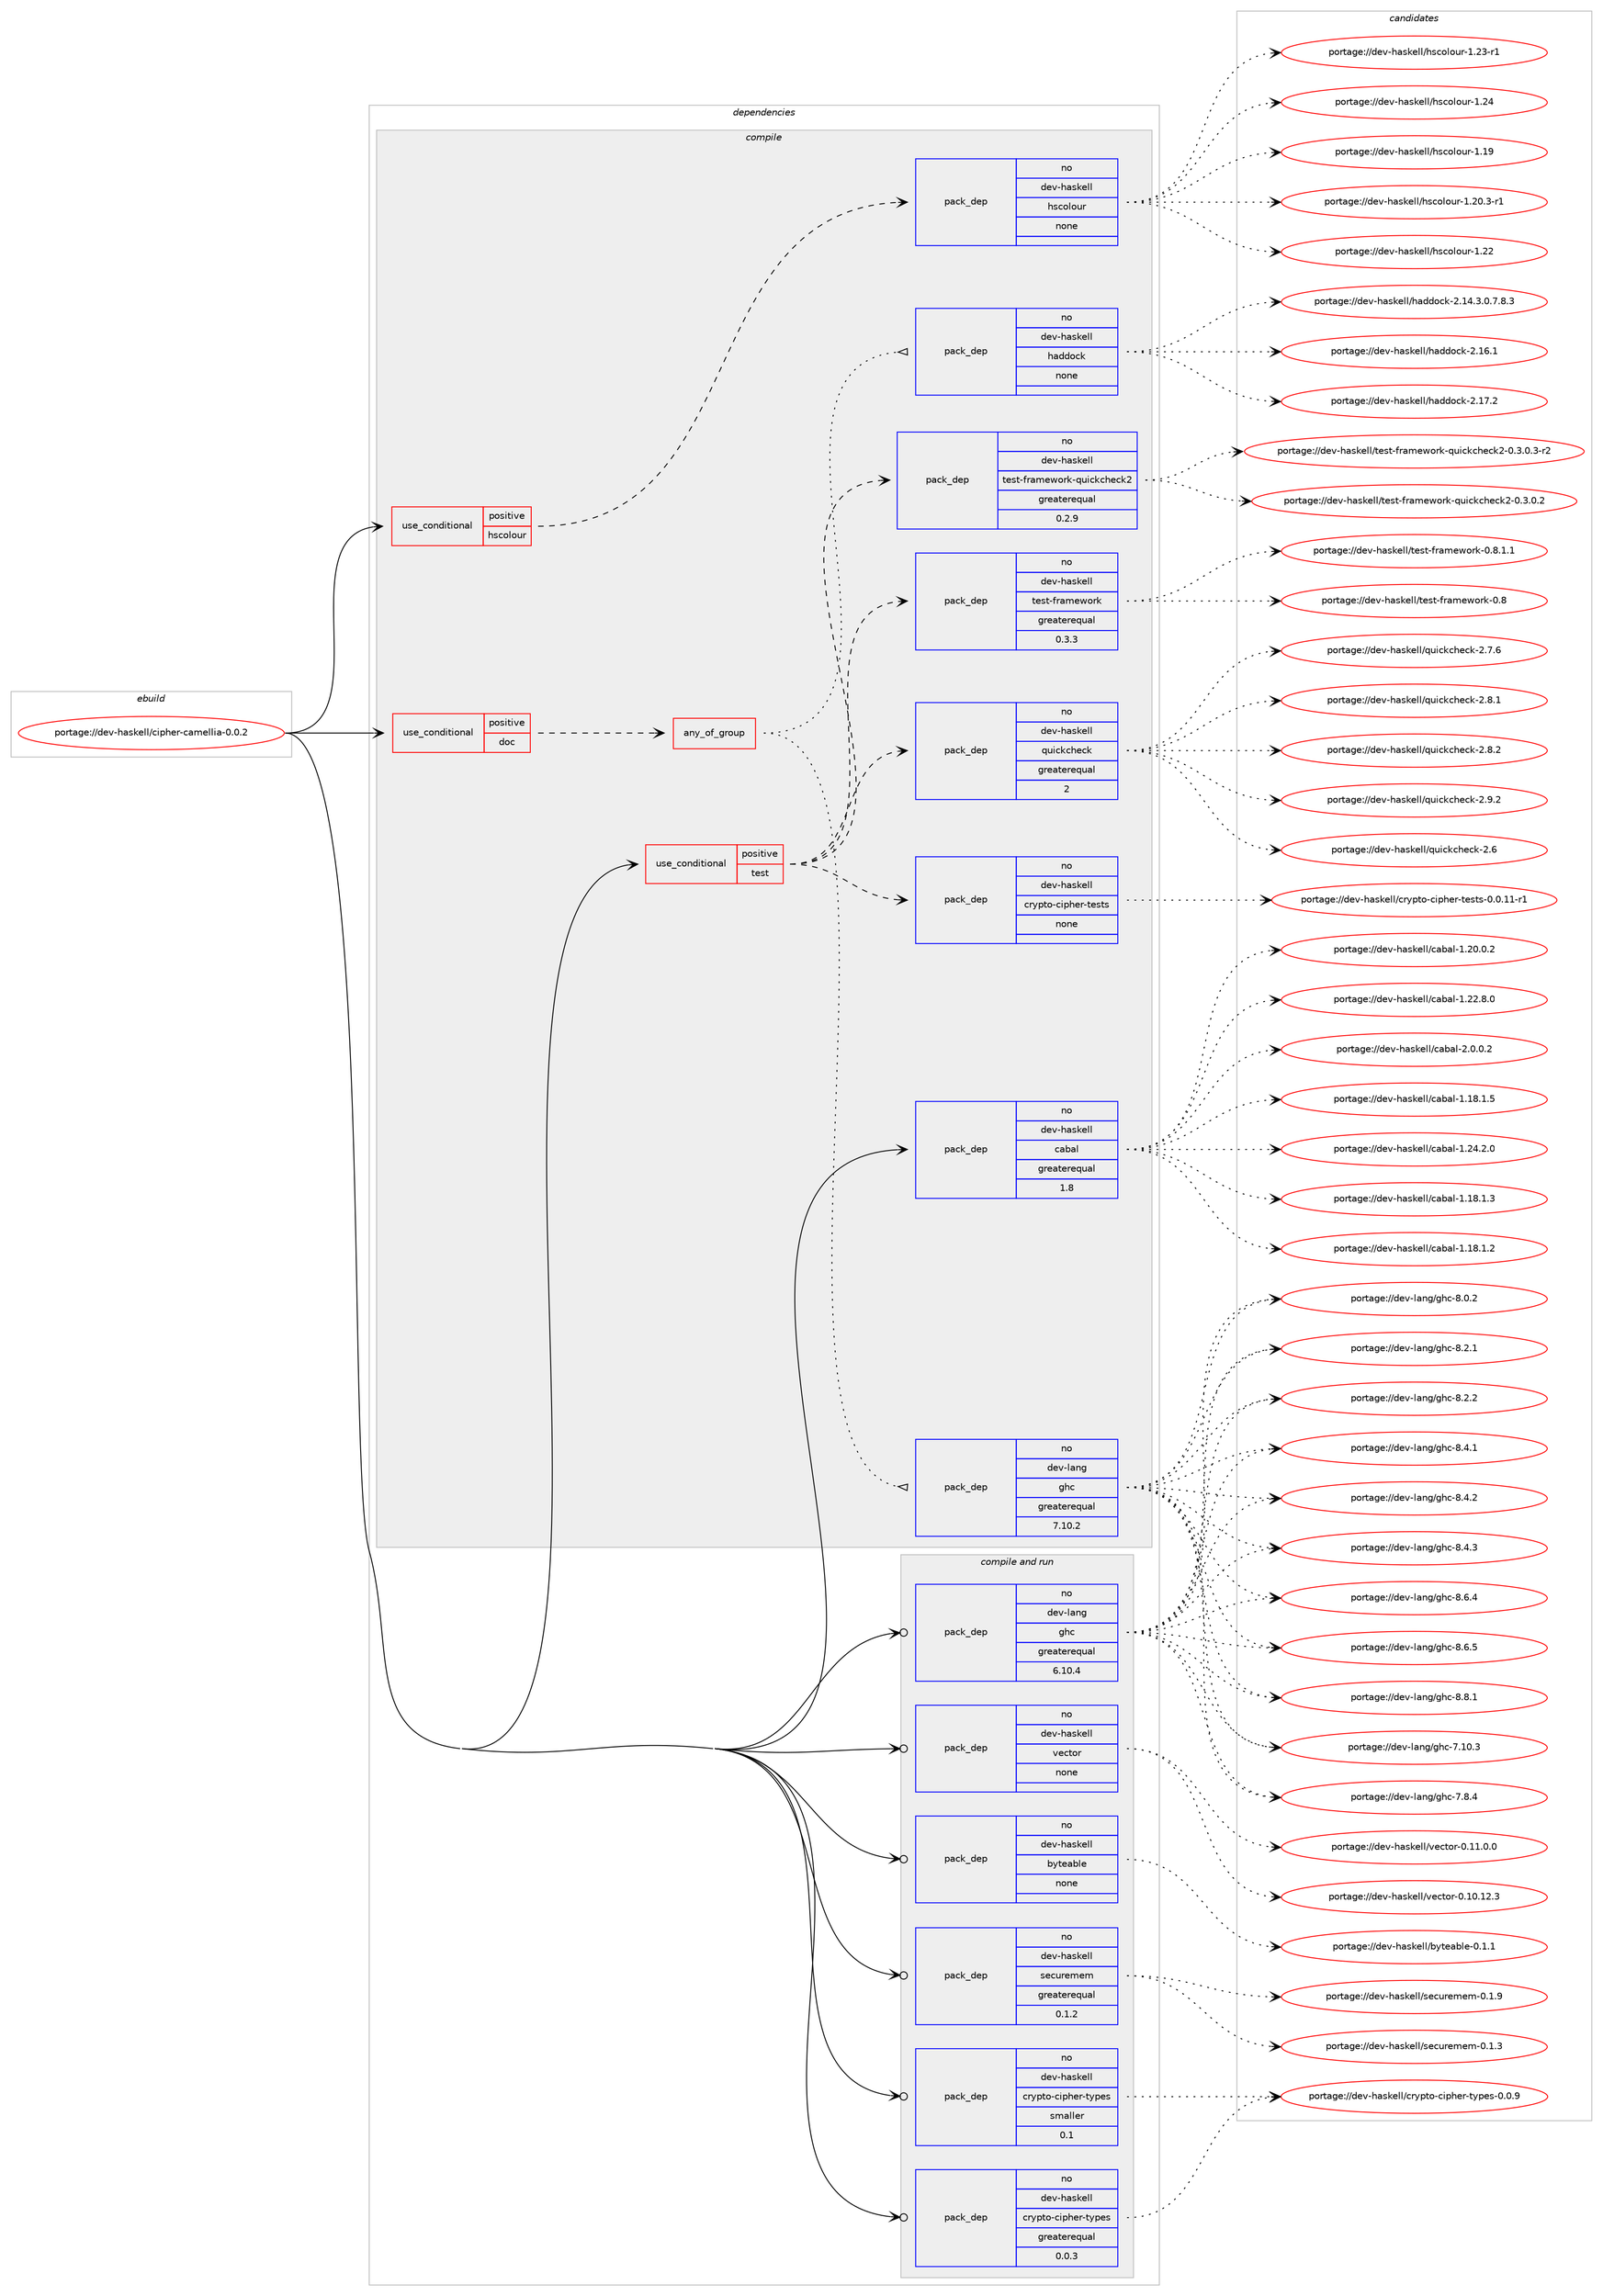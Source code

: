 digraph prolog {

# *************
# Graph options
# *************

newrank=true;
concentrate=true;
compound=true;
graph [rankdir=LR,fontname=Helvetica,fontsize=10,ranksep=1.5];#, ranksep=2.5, nodesep=0.2];
edge  [arrowhead=vee];
node  [fontname=Helvetica,fontsize=10];

# **********
# The ebuild
# **********

subgraph cluster_leftcol {
color=gray;
rank=same;
label=<<i>ebuild</i>>;
id [label="portage://dev-haskell/cipher-camellia-0.0.2", color=red, width=4, href="../dev-haskell/cipher-camellia-0.0.2.svg"];
}

# ****************
# The dependencies
# ****************

subgraph cluster_midcol {
color=gray;
label=<<i>dependencies</i>>;
subgraph cluster_compile {
fillcolor="#eeeeee";
style=filled;
label=<<i>compile</i>>;
subgraph cond14553 {
dependency64105 [label=<<TABLE BORDER="0" CELLBORDER="1" CELLSPACING="0" CELLPADDING="4"><TR><TD ROWSPAN="3" CELLPADDING="10">use_conditional</TD></TR><TR><TD>positive</TD></TR><TR><TD>doc</TD></TR></TABLE>>, shape=none, color=red];
subgraph any1448 {
dependency64106 [label=<<TABLE BORDER="0" CELLBORDER="1" CELLSPACING="0" CELLPADDING="4"><TR><TD CELLPADDING="10">any_of_group</TD></TR></TABLE>>, shape=none, color=red];subgraph pack48047 {
dependency64107 [label=<<TABLE BORDER="0" CELLBORDER="1" CELLSPACING="0" CELLPADDING="4" WIDTH="220"><TR><TD ROWSPAN="6" CELLPADDING="30">pack_dep</TD></TR><TR><TD WIDTH="110">no</TD></TR><TR><TD>dev-haskell</TD></TR><TR><TD>haddock</TD></TR><TR><TD>none</TD></TR><TR><TD></TD></TR></TABLE>>, shape=none, color=blue];
}
dependency64106:e -> dependency64107:w [weight=20,style="dotted",arrowhead="oinv"];
subgraph pack48048 {
dependency64108 [label=<<TABLE BORDER="0" CELLBORDER="1" CELLSPACING="0" CELLPADDING="4" WIDTH="220"><TR><TD ROWSPAN="6" CELLPADDING="30">pack_dep</TD></TR><TR><TD WIDTH="110">no</TD></TR><TR><TD>dev-lang</TD></TR><TR><TD>ghc</TD></TR><TR><TD>greaterequal</TD></TR><TR><TD>7.10.2</TD></TR></TABLE>>, shape=none, color=blue];
}
dependency64106:e -> dependency64108:w [weight=20,style="dotted",arrowhead="oinv"];
}
dependency64105:e -> dependency64106:w [weight=20,style="dashed",arrowhead="vee"];
}
id:e -> dependency64105:w [weight=20,style="solid",arrowhead="vee"];
subgraph cond14554 {
dependency64109 [label=<<TABLE BORDER="0" CELLBORDER="1" CELLSPACING="0" CELLPADDING="4"><TR><TD ROWSPAN="3" CELLPADDING="10">use_conditional</TD></TR><TR><TD>positive</TD></TR><TR><TD>hscolour</TD></TR></TABLE>>, shape=none, color=red];
subgraph pack48049 {
dependency64110 [label=<<TABLE BORDER="0" CELLBORDER="1" CELLSPACING="0" CELLPADDING="4" WIDTH="220"><TR><TD ROWSPAN="6" CELLPADDING="30">pack_dep</TD></TR><TR><TD WIDTH="110">no</TD></TR><TR><TD>dev-haskell</TD></TR><TR><TD>hscolour</TD></TR><TR><TD>none</TD></TR><TR><TD></TD></TR></TABLE>>, shape=none, color=blue];
}
dependency64109:e -> dependency64110:w [weight=20,style="dashed",arrowhead="vee"];
}
id:e -> dependency64109:w [weight=20,style="solid",arrowhead="vee"];
subgraph cond14555 {
dependency64111 [label=<<TABLE BORDER="0" CELLBORDER="1" CELLSPACING="0" CELLPADDING="4"><TR><TD ROWSPAN="3" CELLPADDING="10">use_conditional</TD></TR><TR><TD>positive</TD></TR><TR><TD>test</TD></TR></TABLE>>, shape=none, color=red];
subgraph pack48050 {
dependency64112 [label=<<TABLE BORDER="0" CELLBORDER="1" CELLSPACING="0" CELLPADDING="4" WIDTH="220"><TR><TD ROWSPAN="6" CELLPADDING="30">pack_dep</TD></TR><TR><TD WIDTH="110">no</TD></TR><TR><TD>dev-haskell</TD></TR><TR><TD>crypto-cipher-tests</TD></TR><TR><TD>none</TD></TR><TR><TD></TD></TR></TABLE>>, shape=none, color=blue];
}
dependency64111:e -> dependency64112:w [weight=20,style="dashed",arrowhead="vee"];
subgraph pack48051 {
dependency64113 [label=<<TABLE BORDER="0" CELLBORDER="1" CELLSPACING="0" CELLPADDING="4" WIDTH="220"><TR><TD ROWSPAN="6" CELLPADDING="30">pack_dep</TD></TR><TR><TD WIDTH="110">no</TD></TR><TR><TD>dev-haskell</TD></TR><TR><TD>quickcheck</TD></TR><TR><TD>greaterequal</TD></TR><TR><TD>2</TD></TR></TABLE>>, shape=none, color=blue];
}
dependency64111:e -> dependency64113:w [weight=20,style="dashed",arrowhead="vee"];
subgraph pack48052 {
dependency64114 [label=<<TABLE BORDER="0" CELLBORDER="1" CELLSPACING="0" CELLPADDING="4" WIDTH="220"><TR><TD ROWSPAN="6" CELLPADDING="30">pack_dep</TD></TR><TR><TD WIDTH="110">no</TD></TR><TR><TD>dev-haskell</TD></TR><TR><TD>test-framework</TD></TR><TR><TD>greaterequal</TD></TR><TR><TD>0.3.3</TD></TR></TABLE>>, shape=none, color=blue];
}
dependency64111:e -> dependency64114:w [weight=20,style="dashed",arrowhead="vee"];
subgraph pack48053 {
dependency64115 [label=<<TABLE BORDER="0" CELLBORDER="1" CELLSPACING="0" CELLPADDING="4" WIDTH="220"><TR><TD ROWSPAN="6" CELLPADDING="30">pack_dep</TD></TR><TR><TD WIDTH="110">no</TD></TR><TR><TD>dev-haskell</TD></TR><TR><TD>test-framework-quickcheck2</TD></TR><TR><TD>greaterequal</TD></TR><TR><TD>0.2.9</TD></TR></TABLE>>, shape=none, color=blue];
}
dependency64111:e -> dependency64115:w [weight=20,style="dashed",arrowhead="vee"];
}
id:e -> dependency64111:w [weight=20,style="solid",arrowhead="vee"];
subgraph pack48054 {
dependency64116 [label=<<TABLE BORDER="0" CELLBORDER="1" CELLSPACING="0" CELLPADDING="4" WIDTH="220"><TR><TD ROWSPAN="6" CELLPADDING="30">pack_dep</TD></TR><TR><TD WIDTH="110">no</TD></TR><TR><TD>dev-haskell</TD></TR><TR><TD>cabal</TD></TR><TR><TD>greaterequal</TD></TR><TR><TD>1.8</TD></TR></TABLE>>, shape=none, color=blue];
}
id:e -> dependency64116:w [weight=20,style="solid",arrowhead="vee"];
}
subgraph cluster_compileandrun {
fillcolor="#eeeeee";
style=filled;
label=<<i>compile and run</i>>;
subgraph pack48055 {
dependency64117 [label=<<TABLE BORDER="0" CELLBORDER="1" CELLSPACING="0" CELLPADDING="4" WIDTH="220"><TR><TD ROWSPAN="6" CELLPADDING="30">pack_dep</TD></TR><TR><TD WIDTH="110">no</TD></TR><TR><TD>dev-haskell</TD></TR><TR><TD>byteable</TD></TR><TR><TD>none</TD></TR><TR><TD></TD></TR></TABLE>>, shape=none, color=blue];
}
id:e -> dependency64117:w [weight=20,style="solid",arrowhead="odotvee"];
subgraph pack48056 {
dependency64118 [label=<<TABLE BORDER="0" CELLBORDER="1" CELLSPACING="0" CELLPADDING="4" WIDTH="220"><TR><TD ROWSPAN="6" CELLPADDING="30">pack_dep</TD></TR><TR><TD WIDTH="110">no</TD></TR><TR><TD>dev-haskell</TD></TR><TR><TD>crypto-cipher-types</TD></TR><TR><TD>greaterequal</TD></TR><TR><TD>0.0.3</TD></TR></TABLE>>, shape=none, color=blue];
}
id:e -> dependency64118:w [weight=20,style="solid",arrowhead="odotvee"];
subgraph pack48057 {
dependency64119 [label=<<TABLE BORDER="0" CELLBORDER="1" CELLSPACING="0" CELLPADDING="4" WIDTH="220"><TR><TD ROWSPAN="6" CELLPADDING="30">pack_dep</TD></TR><TR><TD WIDTH="110">no</TD></TR><TR><TD>dev-haskell</TD></TR><TR><TD>crypto-cipher-types</TD></TR><TR><TD>smaller</TD></TR><TR><TD>0.1</TD></TR></TABLE>>, shape=none, color=blue];
}
id:e -> dependency64119:w [weight=20,style="solid",arrowhead="odotvee"];
subgraph pack48058 {
dependency64120 [label=<<TABLE BORDER="0" CELLBORDER="1" CELLSPACING="0" CELLPADDING="4" WIDTH="220"><TR><TD ROWSPAN="6" CELLPADDING="30">pack_dep</TD></TR><TR><TD WIDTH="110">no</TD></TR><TR><TD>dev-haskell</TD></TR><TR><TD>securemem</TD></TR><TR><TD>greaterequal</TD></TR><TR><TD>0.1.2</TD></TR></TABLE>>, shape=none, color=blue];
}
id:e -> dependency64120:w [weight=20,style="solid",arrowhead="odotvee"];
subgraph pack48059 {
dependency64121 [label=<<TABLE BORDER="0" CELLBORDER="1" CELLSPACING="0" CELLPADDING="4" WIDTH="220"><TR><TD ROWSPAN="6" CELLPADDING="30">pack_dep</TD></TR><TR><TD WIDTH="110">no</TD></TR><TR><TD>dev-haskell</TD></TR><TR><TD>vector</TD></TR><TR><TD>none</TD></TR><TR><TD></TD></TR></TABLE>>, shape=none, color=blue];
}
id:e -> dependency64121:w [weight=20,style="solid",arrowhead="odotvee"];
subgraph pack48060 {
dependency64122 [label=<<TABLE BORDER="0" CELLBORDER="1" CELLSPACING="0" CELLPADDING="4" WIDTH="220"><TR><TD ROWSPAN="6" CELLPADDING="30">pack_dep</TD></TR><TR><TD WIDTH="110">no</TD></TR><TR><TD>dev-lang</TD></TR><TR><TD>ghc</TD></TR><TR><TD>greaterequal</TD></TR><TR><TD>6.10.4</TD></TR></TABLE>>, shape=none, color=blue];
}
id:e -> dependency64122:w [weight=20,style="solid",arrowhead="odotvee"];
}
subgraph cluster_run {
fillcolor="#eeeeee";
style=filled;
label=<<i>run</i>>;
}
}

# **************
# The candidates
# **************

subgraph cluster_choices {
rank=same;
color=gray;
label=<<i>candidates</i>>;

subgraph choice48047 {
color=black;
nodesep=1;
choiceportage1001011184510497115107101108108471049710010011199107455046495246514648465546564651 [label="portage://dev-haskell/haddock-2.14.3.0.7.8.3", color=red, width=4,href="../dev-haskell/haddock-2.14.3.0.7.8.3.svg"];
choiceportage100101118451049711510710110810847104971001001119910745504649544649 [label="portage://dev-haskell/haddock-2.16.1", color=red, width=4,href="../dev-haskell/haddock-2.16.1.svg"];
choiceportage100101118451049711510710110810847104971001001119910745504649554650 [label="portage://dev-haskell/haddock-2.17.2", color=red, width=4,href="../dev-haskell/haddock-2.17.2.svg"];
dependency64107:e -> choiceportage1001011184510497115107101108108471049710010011199107455046495246514648465546564651:w [style=dotted,weight="100"];
dependency64107:e -> choiceportage100101118451049711510710110810847104971001001119910745504649544649:w [style=dotted,weight="100"];
dependency64107:e -> choiceportage100101118451049711510710110810847104971001001119910745504649554650:w [style=dotted,weight="100"];
}
subgraph choice48048 {
color=black;
nodesep=1;
choiceportage1001011184510897110103471031049945554649484651 [label="portage://dev-lang/ghc-7.10.3", color=red, width=4,href="../dev-lang/ghc-7.10.3.svg"];
choiceportage10010111845108971101034710310499455546564652 [label="portage://dev-lang/ghc-7.8.4", color=red, width=4,href="../dev-lang/ghc-7.8.4.svg"];
choiceportage10010111845108971101034710310499455646484650 [label="portage://dev-lang/ghc-8.0.2", color=red, width=4,href="../dev-lang/ghc-8.0.2.svg"];
choiceportage10010111845108971101034710310499455646504649 [label="portage://dev-lang/ghc-8.2.1", color=red, width=4,href="../dev-lang/ghc-8.2.1.svg"];
choiceportage10010111845108971101034710310499455646504650 [label="portage://dev-lang/ghc-8.2.2", color=red, width=4,href="../dev-lang/ghc-8.2.2.svg"];
choiceportage10010111845108971101034710310499455646524649 [label="portage://dev-lang/ghc-8.4.1", color=red, width=4,href="../dev-lang/ghc-8.4.1.svg"];
choiceportage10010111845108971101034710310499455646524650 [label="portage://dev-lang/ghc-8.4.2", color=red, width=4,href="../dev-lang/ghc-8.4.2.svg"];
choiceportage10010111845108971101034710310499455646524651 [label="portage://dev-lang/ghc-8.4.3", color=red, width=4,href="../dev-lang/ghc-8.4.3.svg"];
choiceportage10010111845108971101034710310499455646544652 [label="portage://dev-lang/ghc-8.6.4", color=red, width=4,href="../dev-lang/ghc-8.6.4.svg"];
choiceportage10010111845108971101034710310499455646544653 [label="portage://dev-lang/ghc-8.6.5", color=red, width=4,href="../dev-lang/ghc-8.6.5.svg"];
choiceportage10010111845108971101034710310499455646564649 [label="portage://dev-lang/ghc-8.8.1", color=red, width=4,href="../dev-lang/ghc-8.8.1.svg"];
dependency64108:e -> choiceportage1001011184510897110103471031049945554649484651:w [style=dotted,weight="100"];
dependency64108:e -> choiceportage10010111845108971101034710310499455546564652:w [style=dotted,weight="100"];
dependency64108:e -> choiceportage10010111845108971101034710310499455646484650:w [style=dotted,weight="100"];
dependency64108:e -> choiceportage10010111845108971101034710310499455646504649:w [style=dotted,weight="100"];
dependency64108:e -> choiceportage10010111845108971101034710310499455646504650:w [style=dotted,weight="100"];
dependency64108:e -> choiceportage10010111845108971101034710310499455646524649:w [style=dotted,weight="100"];
dependency64108:e -> choiceportage10010111845108971101034710310499455646524650:w [style=dotted,weight="100"];
dependency64108:e -> choiceportage10010111845108971101034710310499455646524651:w [style=dotted,weight="100"];
dependency64108:e -> choiceportage10010111845108971101034710310499455646544652:w [style=dotted,weight="100"];
dependency64108:e -> choiceportage10010111845108971101034710310499455646544653:w [style=dotted,weight="100"];
dependency64108:e -> choiceportage10010111845108971101034710310499455646564649:w [style=dotted,weight="100"];
}
subgraph choice48049 {
color=black;
nodesep=1;
choiceportage100101118451049711510710110810847104115991111081111171144549464957 [label="portage://dev-haskell/hscolour-1.19", color=red, width=4,href="../dev-haskell/hscolour-1.19.svg"];
choiceportage10010111845104971151071011081084710411599111108111117114454946504846514511449 [label="portage://dev-haskell/hscolour-1.20.3-r1", color=red, width=4,href="../dev-haskell/hscolour-1.20.3-r1.svg"];
choiceportage100101118451049711510710110810847104115991111081111171144549465050 [label="portage://dev-haskell/hscolour-1.22", color=red, width=4,href="../dev-haskell/hscolour-1.22.svg"];
choiceportage1001011184510497115107101108108471041159911110811111711445494650514511449 [label="portage://dev-haskell/hscolour-1.23-r1", color=red, width=4,href="../dev-haskell/hscolour-1.23-r1.svg"];
choiceportage100101118451049711510710110810847104115991111081111171144549465052 [label="portage://dev-haskell/hscolour-1.24", color=red, width=4,href="../dev-haskell/hscolour-1.24.svg"];
dependency64110:e -> choiceportage100101118451049711510710110810847104115991111081111171144549464957:w [style=dotted,weight="100"];
dependency64110:e -> choiceportage10010111845104971151071011081084710411599111108111117114454946504846514511449:w [style=dotted,weight="100"];
dependency64110:e -> choiceportage100101118451049711510710110810847104115991111081111171144549465050:w [style=dotted,weight="100"];
dependency64110:e -> choiceportage1001011184510497115107101108108471041159911110811111711445494650514511449:w [style=dotted,weight="100"];
dependency64110:e -> choiceportage100101118451049711510710110810847104115991111081111171144549465052:w [style=dotted,weight="100"];
}
subgraph choice48050 {
color=black;
nodesep=1;
choiceportage10010111845104971151071011081084799114121112116111459910511210410111445116101115116115454846484649494511449 [label="portage://dev-haskell/crypto-cipher-tests-0.0.11-r1", color=red, width=4,href="../dev-haskell/crypto-cipher-tests-0.0.11-r1.svg"];
dependency64112:e -> choiceportage10010111845104971151071011081084799114121112116111459910511210410111445116101115116115454846484649494511449:w [style=dotted,weight="100"];
}
subgraph choice48051 {
color=black;
nodesep=1;
choiceportage10010111845104971151071011081084711311710599107991041019910745504654 [label="portage://dev-haskell/quickcheck-2.6", color=red, width=4,href="../dev-haskell/quickcheck-2.6.svg"];
choiceportage100101118451049711510710110810847113117105991079910410199107455046554654 [label="portage://dev-haskell/quickcheck-2.7.6", color=red, width=4,href="../dev-haskell/quickcheck-2.7.6.svg"];
choiceportage100101118451049711510710110810847113117105991079910410199107455046564649 [label="portage://dev-haskell/quickcheck-2.8.1", color=red, width=4,href="../dev-haskell/quickcheck-2.8.1.svg"];
choiceportage100101118451049711510710110810847113117105991079910410199107455046564650 [label="portage://dev-haskell/quickcheck-2.8.2", color=red, width=4,href="../dev-haskell/quickcheck-2.8.2.svg"];
choiceportage100101118451049711510710110810847113117105991079910410199107455046574650 [label="portage://dev-haskell/quickcheck-2.9.2", color=red, width=4,href="../dev-haskell/quickcheck-2.9.2.svg"];
dependency64113:e -> choiceportage10010111845104971151071011081084711311710599107991041019910745504654:w [style=dotted,weight="100"];
dependency64113:e -> choiceportage100101118451049711510710110810847113117105991079910410199107455046554654:w [style=dotted,weight="100"];
dependency64113:e -> choiceportage100101118451049711510710110810847113117105991079910410199107455046564649:w [style=dotted,weight="100"];
dependency64113:e -> choiceportage100101118451049711510710110810847113117105991079910410199107455046564650:w [style=dotted,weight="100"];
dependency64113:e -> choiceportage100101118451049711510710110810847113117105991079910410199107455046574650:w [style=dotted,weight="100"];
}
subgraph choice48052 {
color=black;
nodesep=1;
choiceportage100101118451049711510710110810847116101115116451021149710910111911111410745484656 [label="portage://dev-haskell/test-framework-0.8", color=red, width=4,href="../dev-haskell/test-framework-0.8.svg"];
choiceportage10010111845104971151071011081084711610111511645102114971091011191111141074548465646494649 [label="portage://dev-haskell/test-framework-0.8.1.1", color=red, width=4,href="../dev-haskell/test-framework-0.8.1.1.svg"];
dependency64114:e -> choiceportage100101118451049711510710110810847116101115116451021149710910111911111410745484656:w [style=dotted,weight="100"];
dependency64114:e -> choiceportage10010111845104971151071011081084711610111511645102114971091011191111141074548465646494649:w [style=dotted,weight="100"];
}
subgraph choice48053 {
color=black;
nodesep=1;
choiceportage100101118451049711510710110810847116101115116451021149710910111911111410745113117105991079910410199107504548465146484650 [label="portage://dev-haskell/test-framework-quickcheck2-0.3.0.2", color=red, width=4,href="../dev-haskell/test-framework-quickcheck2-0.3.0.2.svg"];
choiceportage1001011184510497115107101108108471161011151164510211497109101119111114107451131171059910799104101991075045484651464846514511450 [label="portage://dev-haskell/test-framework-quickcheck2-0.3.0.3-r2", color=red, width=4,href="../dev-haskell/test-framework-quickcheck2-0.3.0.3-r2.svg"];
dependency64115:e -> choiceportage100101118451049711510710110810847116101115116451021149710910111911111410745113117105991079910410199107504548465146484650:w [style=dotted,weight="100"];
dependency64115:e -> choiceportage1001011184510497115107101108108471161011151164510211497109101119111114107451131171059910799104101991075045484651464846514511450:w [style=dotted,weight="100"];
}
subgraph choice48054 {
color=black;
nodesep=1;
choiceportage10010111845104971151071011081084799979897108454946495646494650 [label="portage://dev-haskell/cabal-1.18.1.2", color=red, width=4,href="../dev-haskell/cabal-1.18.1.2.svg"];
choiceportage10010111845104971151071011081084799979897108454946495646494651 [label="portage://dev-haskell/cabal-1.18.1.3", color=red, width=4,href="../dev-haskell/cabal-1.18.1.3.svg"];
choiceportage10010111845104971151071011081084799979897108454946495646494653 [label="portage://dev-haskell/cabal-1.18.1.5", color=red, width=4,href="../dev-haskell/cabal-1.18.1.5.svg"];
choiceportage10010111845104971151071011081084799979897108454946504846484650 [label="portage://dev-haskell/cabal-1.20.0.2", color=red, width=4,href="../dev-haskell/cabal-1.20.0.2.svg"];
choiceportage10010111845104971151071011081084799979897108454946505046564648 [label="portage://dev-haskell/cabal-1.22.8.0", color=red, width=4,href="../dev-haskell/cabal-1.22.8.0.svg"];
choiceportage10010111845104971151071011081084799979897108454946505246504648 [label="portage://dev-haskell/cabal-1.24.2.0", color=red, width=4,href="../dev-haskell/cabal-1.24.2.0.svg"];
choiceportage100101118451049711510710110810847999798971084550464846484650 [label="portage://dev-haskell/cabal-2.0.0.2", color=red, width=4,href="../dev-haskell/cabal-2.0.0.2.svg"];
dependency64116:e -> choiceportage10010111845104971151071011081084799979897108454946495646494650:w [style=dotted,weight="100"];
dependency64116:e -> choiceportage10010111845104971151071011081084799979897108454946495646494651:w [style=dotted,weight="100"];
dependency64116:e -> choiceportage10010111845104971151071011081084799979897108454946495646494653:w [style=dotted,weight="100"];
dependency64116:e -> choiceportage10010111845104971151071011081084799979897108454946504846484650:w [style=dotted,weight="100"];
dependency64116:e -> choiceportage10010111845104971151071011081084799979897108454946505046564648:w [style=dotted,weight="100"];
dependency64116:e -> choiceportage10010111845104971151071011081084799979897108454946505246504648:w [style=dotted,weight="100"];
dependency64116:e -> choiceportage100101118451049711510710110810847999798971084550464846484650:w [style=dotted,weight="100"];
}
subgraph choice48055 {
color=black;
nodesep=1;
choiceportage100101118451049711510710110810847981211161019798108101454846494649 [label="portage://dev-haskell/byteable-0.1.1", color=red, width=4,href="../dev-haskell/byteable-0.1.1.svg"];
dependency64117:e -> choiceportage100101118451049711510710110810847981211161019798108101454846494649:w [style=dotted,weight="100"];
}
subgraph choice48056 {
color=black;
nodesep=1;
choiceportage10010111845104971151071011081084799114121112116111459910511210410111445116121112101115454846484657 [label="portage://dev-haskell/crypto-cipher-types-0.0.9", color=red, width=4,href="../dev-haskell/crypto-cipher-types-0.0.9.svg"];
dependency64118:e -> choiceportage10010111845104971151071011081084799114121112116111459910511210410111445116121112101115454846484657:w [style=dotted,weight="100"];
}
subgraph choice48057 {
color=black;
nodesep=1;
choiceportage10010111845104971151071011081084799114121112116111459910511210410111445116121112101115454846484657 [label="portage://dev-haskell/crypto-cipher-types-0.0.9", color=red, width=4,href="../dev-haskell/crypto-cipher-types-0.0.9.svg"];
dependency64119:e -> choiceportage10010111845104971151071011081084799114121112116111459910511210410111445116121112101115454846484657:w [style=dotted,weight="100"];
}
subgraph choice48058 {
color=black;
nodesep=1;
choiceportage10010111845104971151071011081084711510199117114101109101109454846494651 [label="portage://dev-haskell/securemem-0.1.3", color=red, width=4,href="../dev-haskell/securemem-0.1.3.svg"];
choiceportage10010111845104971151071011081084711510199117114101109101109454846494657 [label="portage://dev-haskell/securemem-0.1.9", color=red, width=4,href="../dev-haskell/securemem-0.1.9.svg"];
dependency64120:e -> choiceportage10010111845104971151071011081084711510199117114101109101109454846494651:w [style=dotted,weight="100"];
dependency64120:e -> choiceportage10010111845104971151071011081084711510199117114101109101109454846494657:w [style=dotted,weight="100"];
}
subgraph choice48059 {
color=black;
nodesep=1;
choiceportage1001011184510497115107101108108471181019911611111445484649484649504651 [label="portage://dev-haskell/vector-0.10.12.3", color=red, width=4,href="../dev-haskell/vector-0.10.12.3.svg"];
choiceportage10010111845104971151071011081084711810199116111114454846494946484648 [label="portage://dev-haskell/vector-0.11.0.0", color=red, width=4,href="../dev-haskell/vector-0.11.0.0.svg"];
dependency64121:e -> choiceportage1001011184510497115107101108108471181019911611111445484649484649504651:w [style=dotted,weight="100"];
dependency64121:e -> choiceportage10010111845104971151071011081084711810199116111114454846494946484648:w [style=dotted,weight="100"];
}
subgraph choice48060 {
color=black;
nodesep=1;
choiceportage1001011184510897110103471031049945554649484651 [label="portage://dev-lang/ghc-7.10.3", color=red, width=4,href="../dev-lang/ghc-7.10.3.svg"];
choiceportage10010111845108971101034710310499455546564652 [label="portage://dev-lang/ghc-7.8.4", color=red, width=4,href="../dev-lang/ghc-7.8.4.svg"];
choiceportage10010111845108971101034710310499455646484650 [label="portage://dev-lang/ghc-8.0.2", color=red, width=4,href="../dev-lang/ghc-8.0.2.svg"];
choiceportage10010111845108971101034710310499455646504649 [label="portage://dev-lang/ghc-8.2.1", color=red, width=4,href="../dev-lang/ghc-8.2.1.svg"];
choiceportage10010111845108971101034710310499455646504650 [label="portage://dev-lang/ghc-8.2.2", color=red, width=4,href="../dev-lang/ghc-8.2.2.svg"];
choiceportage10010111845108971101034710310499455646524649 [label="portage://dev-lang/ghc-8.4.1", color=red, width=4,href="../dev-lang/ghc-8.4.1.svg"];
choiceportage10010111845108971101034710310499455646524650 [label="portage://dev-lang/ghc-8.4.2", color=red, width=4,href="../dev-lang/ghc-8.4.2.svg"];
choiceportage10010111845108971101034710310499455646524651 [label="portage://dev-lang/ghc-8.4.3", color=red, width=4,href="../dev-lang/ghc-8.4.3.svg"];
choiceportage10010111845108971101034710310499455646544652 [label="portage://dev-lang/ghc-8.6.4", color=red, width=4,href="../dev-lang/ghc-8.6.4.svg"];
choiceportage10010111845108971101034710310499455646544653 [label="portage://dev-lang/ghc-8.6.5", color=red, width=4,href="../dev-lang/ghc-8.6.5.svg"];
choiceportage10010111845108971101034710310499455646564649 [label="portage://dev-lang/ghc-8.8.1", color=red, width=4,href="../dev-lang/ghc-8.8.1.svg"];
dependency64122:e -> choiceportage1001011184510897110103471031049945554649484651:w [style=dotted,weight="100"];
dependency64122:e -> choiceportage10010111845108971101034710310499455546564652:w [style=dotted,weight="100"];
dependency64122:e -> choiceportage10010111845108971101034710310499455646484650:w [style=dotted,weight="100"];
dependency64122:e -> choiceportage10010111845108971101034710310499455646504649:w [style=dotted,weight="100"];
dependency64122:e -> choiceportage10010111845108971101034710310499455646504650:w [style=dotted,weight="100"];
dependency64122:e -> choiceportage10010111845108971101034710310499455646524649:w [style=dotted,weight="100"];
dependency64122:e -> choiceportage10010111845108971101034710310499455646524650:w [style=dotted,weight="100"];
dependency64122:e -> choiceportage10010111845108971101034710310499455646524651:w [style=dotted,weight="100"];
dependency64122:e -> choiceportage10010111845108971101034710310499455646544652:w [style=dotted,weight="100"];
dependency64122:e -> choiceportage10010111845108971101034710310499455646544653:w [style=dotted,weight="100"];
dependency64122:e -> choiceportage10010111845108971101034710310499455646564649:w [style=dotted,weight="100"];
}
}

}
